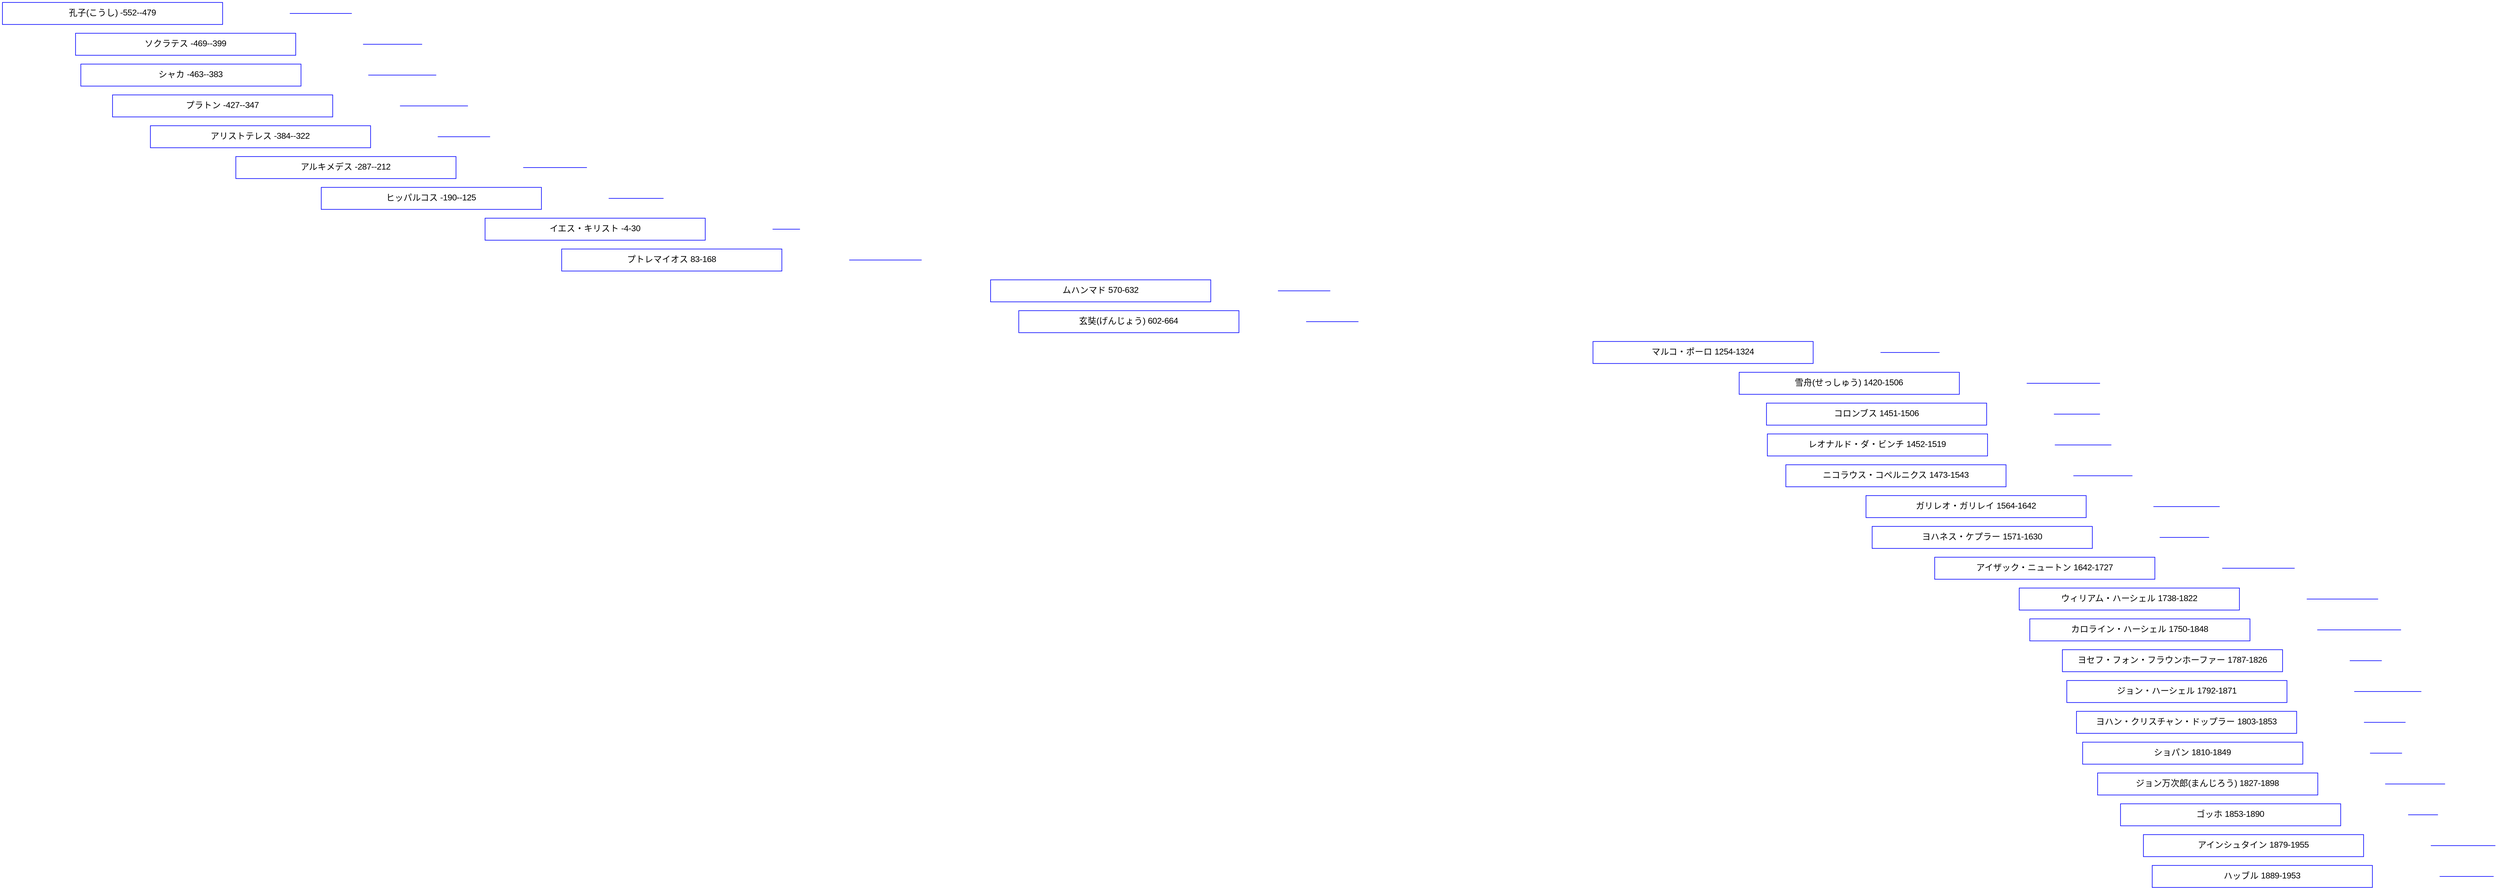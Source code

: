 digraph G {
  layout="neato";
  node[style="filled"];
  edge[color="blue",style="solid"];
  label0[label="孔子(こうし) -552--479",color="blue",fillcolor="none",width="5",fontname="Arial",shape="rect",pos="-15.04,-0.0!"];
  510341446410464338[color="#FFFFFF00",fillcolor="#FFFFFF00",shape="point",pos="-11.04,-0.0!"];
  2064325498158582293[color="#FFFFFF00",fillcolor="#FFFFFF00",shape="point",pos="-9.58,-0.0!"];
  label1[label="ソクラテス -469--399",color="blue",fillcolor="none",width="5",fontname="Arial",shape="rect",pos="-13.38,-0.7!"];
  -3006720951074752426[color="#FFFFFF00",fillcolor="#FFFFFF00",shape="point",pos="-9.38,-0.7!"];
  1979251983948799675[color="#FFFFFF00",fillcolor="#FFFFFF00",shape="point",pos="-7.98,-0.7!"];
  label2[label="シャカ -463--383",color="blue",fillcolor="none",width="5",fontname="Arial",shape="rect",pos="-13.26,-1.4!"];
  1374414016247027562[color="#FFFFFF00",fillcolor="#FFFFFF00",shape="point",pos="-9.26,-1.4!"];
  659800595251448433[color="#FFFFFF00",fillcolor="#FFFFFF00",shape="point",pos="-7.66,-1.4!"];
  label3[label="プラトン -427--347",color="blue",fillcolor="none",width="5",fontname="Arial",shape="rect",pos="-12.54,-2.0999999999999996!"];
  1533431399051662782[color="#FFFFFF00",fillcolor="#FFFFFF00",shape="point",pos="-8.54,-2.0999999999999996!"];
  3549688606763576366[color="#FFFFFF00",fillcolor="#FFFFFF00",shape="point",pos="-6.94,-2.0999999999999996!"];
  label4[label="アリストテレス -384--322",color="blue",fillcolor="none",width="5",fontname="Arial",shape="rect",pos="-11.68,-2.8!"];
  3968156291713829303[color="#FFFFFF00",fillcolor="#FFFFFF00",shape="point",pos="-7.68,-2.8!"];
  1572964957484105684[color="#FFFFFF00",fillcolor="#FFFFFF00",shape="point",pos="-6.44,-2.8!"];
  label5[label="アルキメデス -287--212",color="blue",fillcolor="none",width="5",fontname="Arial",shape="rect",pos="-9.74,-3.5!"];
  2896489116034185723[color="#FFFFFF00",fillcolor="#FFFFFF00",shape="point",pos="-5.74,-3.5!"];
  185382515352167583[color="#FFFFFF00",fillcolor="#FFFFFF00",shape="point",pos="-4.24,-3.5!"];
  label6[label="ヒッパルコス -190--125",color="blue",fillcolor="none",width="5",fontname="Arial",shape="rect",pos="-7.8,-4.199999999999999!"];
  3570808136239025769[color="#FFFFFF00",fillcolor="#FFFFFF00",shape="point",pos="-3.8,-4.199999999999999!"];
  -1916500218940777015[color="#FFFFFF00",fillcolor="#FFFFFF00",shape="point",pos="-2.5,-4.199999999999999!"];
  label7[label="イエス・キリスト -4-30",color="blue",fillcolor="none",width="5",fontname="Arial",shape="rect",pos="-4.08,-4.8999999999999995!"];
  1035823039658496442[color="#FFFFFF00",fillcolor="#FFFFFF00",shape="point",pos="-0.08,-4.8999999999999995!"];
  -456877720622545129[color="#FFFFFF00",fillcolor="#FFFFFF00",shape="point",pos="0.6,-4.8999999999999995!"];
  label8[label="プトレマイオス 83-168",color="blue",fillcolor="none",width="5",fontname="Arial",shape="rect",pos="-2.34,-5.6!"];
  3573591978857491314[color="#FFFFFF00",fillcolor="#FFFFFF00",shape="point",pos="1.66,-5.6!"];
  952044484320279054[color="#FFFFFF00",fillcolor="#FFFFFF00",shape="point",pos="3.36,-5.6!"];
  label9[label="ムハンマド 570-632",color="blue",fillcolor="none",width="5",fontname="Arial",shape="rect",pos="7.4,-6.3!"];
  4272561516888738158[color="#FFFFFF00",fillcolor="#FFFFFF00",shape="point",pos="11.4,-6.3!"];
  -1198197409459131055[color="#FFFFFF00",fillcolor="#FFFFFF00",shape="point",pos="12.64,-6.3!"];
  label10[label="玄奘(げんじょう) 602-664",color="blue",fillcolor="none",width="5",fontname="Arial",shape="rect",pos="8.04,-7.0!"];
  2084206267571101190[color="#FFFFFF00",fillcolor="#FFFFFF00",shape="point",pos="12.04,-7.0!"];
  987908406105253599[color="#FFFFFF00",fillcolor="#FFFFFF00",shape="point",pos="13.28,-7.0!"];
  label11[label="マルコ・ポーロ 1254-1324",color="blue",fillcolor="none",width="5",fontname="Arial",shape="rect",pos="21.08,-7.699999999999999!"];
  3568233447747301543[color="#FFFFFF00",fillcolor="#FFFFFF00",shape="point",pos="25.08,-7.699999999999999!"];
  1881634754844532682[color="#FFFFFF00",fillcolor="#FFFFFF00",shape="point",pos="26.48,-7.699999999999999!"];
  label12[label="雪舟(せっしゅう) 1420-1506",color="blue",fillcolor="none",width="5",fontname="Arial",shape="rect",pos="24.4,-8.399999999999999!"];
  363797536214207498[color="#FFFFFF00",fillcolor="#FFFFFF00",shape="point",pos="28.4,-8.399999999999999!"];
  3383316233841583846[color="#FFFFFF00",fillcolor="#FFFFFF00",shape="point",pos="30.12,-8.399999999999999!"];
  label13[label="コロンブス 1451-1506",color="blue",fillcolor="none",width="5",fontname="Arial",shape="rect",pos="25.02,-9.1!"];
  534683063294640114[color="#FFFFFF00",fillcolor="#FFFFFF00",shape="point",pos="29.02,-9.1!"];
  -2812759687025289245[color="#FFFFFF00",fillcolor="#FFFFFF00",shape="point",pos="30.12,-9.1!"];
  label14[label="レオナルド・ダ・ビンチ 1452-1519",color="blue",fillcolor="none",width="5",fontname="Arial",shape="rect",pos="25.04,-9.799999999999999!"];
  622029786318377684[color="#FFFFFF00",fillcolor="#FFFFFF00",shape="point",pos="29.04,-9.799999999999999!"];
  4101102240193920886[color="#FFFFFF00",fillcolor="#FFFFFF00",shape="point",pos="30.38,-9.799999999999999!"];
  label15[label="ニコラウス・コペルニクス 1473-1543",color="blue",fillcolor="none",width="5",fontname="Arial",shape="rect",pos="25.46,-10.5!"];
  -2747113013517564537[color="#FFFFFF00",fillcolor="#FFFFFF00",shape="point",pos="29.46,-10.5!"];
  2939565964394960027[color="#FFFFFF00",fillcolor="#FFFFFF00",shape="point",pos="30.86,-10.5!"];
  label16[label="ガリレオ・ガリレイ 1564-1642",color="blue",fillcolor="none",width="5",fontname="Arial",shape="rect",pos="27.28,-11.2!"];
  -2252565572660869214[color="#FFFFFF00",fillcolor="#FFFFFF00",shape="point",pos="31.28,-11.2!"];
  -1825950574871004689[color="#FFFFFF00",fillcolor="#FFFFFF00",shape="point",pos="32.84,-11.2!"];
  label17[label="ヨハネス・ケプラー 1571-1630",color="blue",fillcolor="none",width="5",fontname="Arial",shape="rect",pos="27.42,-11.899999999999999!"];
  4206237177157660052[color="#FFFFFF00",fillcolor="#FFFFFF00",shape="point",pos="31.42,-11.899999999999999!"];
  -2756621084528760510[color="#FFFFFF00",fillcolor="#FFFFFF00",shape="point",pos="32.6,-11.899999999999999!"];
  label18[label="アイザック・ニュートン 1642-1727",color="blue",fillcolor="none",width="5",fontname="Arial",shape="rect",pos="28.84,-12.6!"];
  3243648345106491146[color="#FFFFFF00",fillcolor="#FFFFFF00",shape="point",pos="32.84,-12.6!"];
  683725293310396715[color="#FFFFFF00",fillcolor="#FFFFFF00",shape="point",pos="34.54,-12.6!"];
  label19[label="ウィリアム・ハーシェル 1738-1822",color="blue",fillcolor="none",width="5",fontname="Arial",shape="rect",pos="30.76,-13.299999999999999!"];
  3736596988913129440[color="#FFFFFF00",fillcolor="#FFFFFF00",shape="point",pos="34.76,-13.299999999999999!"];
  -285633834548199049[color="#FFFFFF00",fillcolor="#FFFFFF00",shape="point",pos="36.44,-13.299999999999999!"];
  label20[label="カロライン・ハーシェル 1750-1848",color="blue",fillcolor="none",width="5",fontname="Arial",shape="rect",pos="31.0,-14.0!"];
  -2058557968220083283[color="#FFFFFF00",fillcolor="#FFFFFF00",shape="point",pos="35.0,-14.0!"];
  2751190570587943727[color="#FFFFFF00",fillcolor="#FFFFFF00",shape="point",pos="36.96,-14.0!"];
  label21[label="ヨセフ・フォン・フラウンホーファー 1787-1826",color="blue",fillcolor="none",width="5",fontname="Arial",shape="rect",pos="31.74,-14.7!"];
  -1555256438499592905[color="#FFFFFF00",fillcolor="#FFFFFF00",shape="point",pos="35.74,-14.7!"];
  -3273154261861070028[color="#FFFFFF00",fillcolor="#FFFFFF00",shape="point",pos="36.52,-14.7!"];
  label22[label="ジョン・ハーシェル 1792-1871",color="blue",fillcolor="none",width="5",fontname="Arial",shape="rect",pos="31.84,-15.399999999999999!"];
  -3252747132119175764[color="#FFFFFF00",fillcolor="#FFFFFF00",shape="point",pos="35.84,-15.399999999999999!"];
  1181987365614985313[color="#FFFFFF00",fillcolor="#FFFFFF00",shape="point",pos="37.42,-15.399999999999999!"];
  label23[label="ヨハン・クリスチャン・ドップラー 1803-1853",color="blue",fillcolor="none",width="5",fontname="Arial",shape="rect",pos="32.06,-16.099999999999998!"];
  -1823638378576434176[color="#FFFFFF00",fillcolor="#FFFFFF00",shape="point",pos="36.06,-16.099999999999998!"];
  4575701537646351862[color="#FFFFFF00",fillcolor="#FFFFFF00",shape="point",pos="37.06,-16.099999999999998!"];
  label24[label="ショパン 1810-1849",color="blue",fillcolor="none",width="5",fontname="Arial",shape="rect",pos="32.2,-16.799999999999997!"];
  3136669467145105326[color="#FFFFFF00",fillcolor="#FFFFFF00",shape="point",pos="36.2,-16.799999999999997!"];
  1156540675929964314[color="#FFFFFF00",fillcolor="#FFFFFF00",shape="point",pos="36.98,-16.799999999999997!"];
  label25[label="ジョン万次郎(まんじろう) 1827-1898",color="blue",fillcolor="none",width="5",fontname="Arial",shape="rect",pos="32.54,-17.5!"];
  -2866495757306519004[color="#FFFFFF00",fillcolor="#FFFFFF00",shape="point",pos="36.54,-17.5!"];
  -3256619121792234306[color="#FFFFFF00",fillcolor="#FFFFFF00",shape="point",pos="37.96,-17.5!"];
  label26[label="ゴッホ 1853-1890",color="blue",fillcolor="none",width="5",fontname="Arial",shape="rect",pos="33.06,-18.2!"];
  -4584386459007816901[color="#FFFFFF00",fillcolor="#FFFFFF00",shape="point",pos="37.06,-18.2!"];
  3611810211101670334[color="#FFFFFF00",fillcolor="#FFFFFF00",shape="point",pos="37.8,-18.2!"];
  label27[label="アインシュタイン 1879-1955",color="blue",fillcolor="none",width="5",fontname="Arial",shape="rect",pos="33.58,-18.9!"];
  142547734302981474[color="#FFFFFF00",fillcolor="#FFFFFF00",shape="point",pos="37.58,-18.9!"];
  712122181425287031[color="#FFFFFF00",fillcolor="#FFFFFF00",shape="point",pos="39.1,-18.9!"];
  label28[label="ハッブル 1889-1953",color="blue",fillcolor="none",width="5",fontname="Arial",shape="rect",pos="33.78,-19.599999999999998!"];
  3206523241807156096[color="#FFFFFF00",fillcolor="#FFFFFF00",shape="point",pos="37.78,-19.599999999999998!"];
  2669674635684790000[color="#FFFFFF00",fillcolor="#FFFFFF00",shape="point",pos="39.06,-19.599999999999998!"];
  510341446410464338 -> 2064325498158582293[arrowhead="none"];
  -3006720951074752426 -> 1979251983948799675[arrowhead="none"];
  1374414016247027562 -> 659800595251448433[arrowhead="none"];
  1533431399051662782 -> 3549688606763576366[arrowhead="none"];
  3968156291713829303 -> 1572964957484105684[arrowhead="none"];
  2896489116034185723 -> 185382515352167583[arrowhead="none"];
  3570808136239025769 -> -1916500218940777015[arrowhead="none"];
  1035823039658496442 -> -456877720622545129[arrowhead="none"];
  3573591978857491314 -> 952044484320279054[arrowhead="none"];
  4272561516888738158 -> -1198197409459131055[arrowhead="none"];
  2084206267571101190 -> 987908406105253599[arrowhead="none"];
  3568233447747301543 -> 1881634754844532682[arrowhead="none"];
  363797536214207498 -> 3383316233841583846[arrowhead="none"];
  534683063294640114 -> -2812759687025289245[arrowhead="none"];
  622029786318377684 -> 4101102240193920886[arrowhead="none"];
  -2747113013517564537 -> 2939565964394960027[arrowhead="none"];
  -2252565572660869214 -> -1825950574871004689[arrowhead="none"];
  4206237177157660052 -> -2756621084528760510[arrowhead="none"];
  3243648345106491146 -> 683725293310396715[arrowhead="none"];
  3736596988913129440 -> -285633834548199049[arrowhead="none"];
  -2058557968220083283 -> 2751190570587943727[arrowhead="none"];
  -1555256438499592905 -> -3273154261861070028[arrowhead="none"];
  -3252747132119175764 -> 1181987365614985313[arrowhead="none"];
  -1823638378576434176 -> 4575701537646351862[arrowhead="none"];
  3136669467145105326 -> 1156540675929964314[arrowhead="none"];
  -2866495757306519004 -> -3256619121792234306[arrowhead="none"];
  -4584386459007816901 -> 3611810211101670334[arrowhead="none"];
  142547734302981474 -> 712122181425287031[arrowhead="none"];
  3206523241807156096 -> 2669674635684790000[arrowhead="none"];
}
